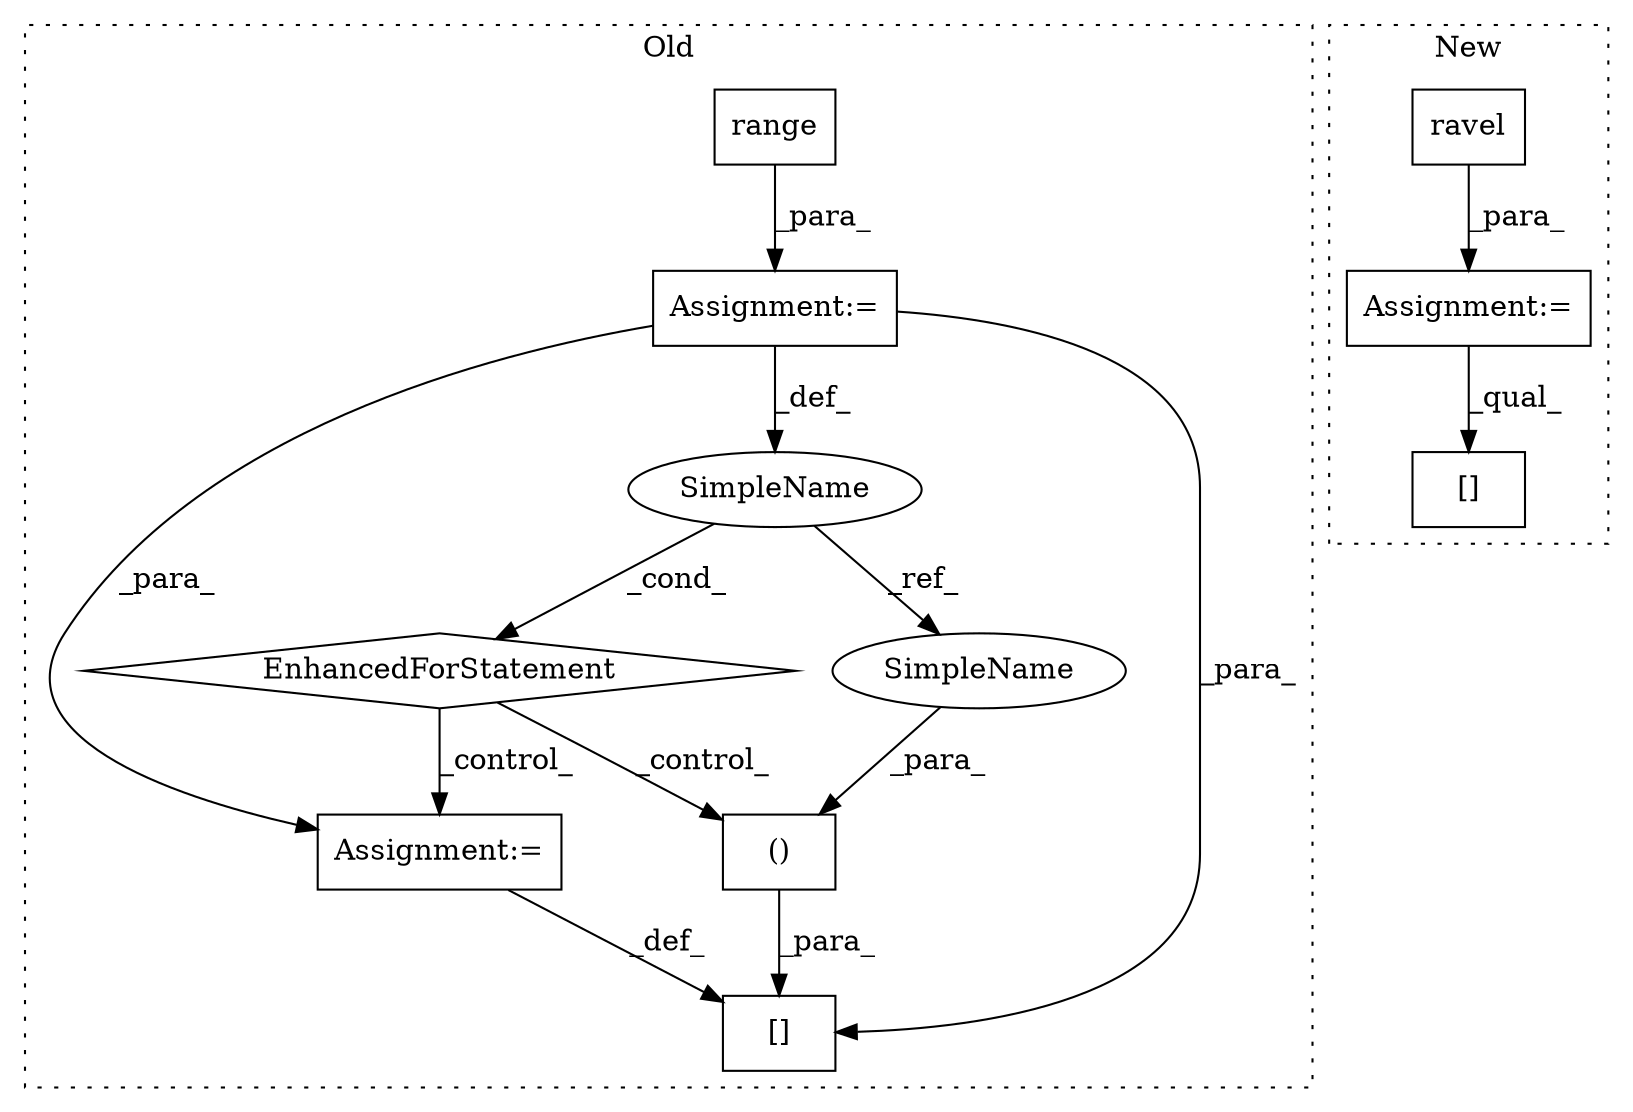 digraph G {
subgraph cluster0 {
1 [label="EnhancedForStatement" a="70" s="316,394" l="53,2" shape="diamond"];
3 [label="Assignment:=" a="7" s="316,394" l="53,2" shape="box"];
4 [label="Assignment:=" a="7" s="488" l="1" shape="box"];
6 [label="SimpleName" a="42" s="373" l="1" shape="ellipse"];
7 [label="()" a="106" s="427" l="59" shape="box"];
8 [label="[]" a="2" s="404,486" l="23,2" shape="box"];
9 [label="range" a="32" s="377,393" l="6,1" shape="box"];
11 [label="SimpleName" a="42" s="427" l="1" shape="ellipse"];
label = "Old";
style="dotted";
}
subgraph cluster1 {
2 [label="ravel" a="32" s="568" l="7" shape="box"];
5 [label="Assignment:=" a="7" s="503" l="1" shape="box"];
10 [label="[]" a="2" s="649,686" l="21,1" shape="box"];
label = "New";
style="dotted";
}
1 -> 7 [label="_control_"];
1 -> 4 [label="_control_"];
2 -> 5 [label="_para_"];
3 -> 6 [label="_def_"];
3 -> 4 [label="_para_"];
3 -> 8 [label="_para_"];
4 -> 8 [label="_def_"];
5 -> 10 [label="_qual_"];
6 -> 1 [label="_cond_"];
6 -> 11 [label="_ref_"];
7 -> 8 [label="_para_"];
9 -> 3 [label="_para_"];
11 -> 7 [label="_para_"];
}